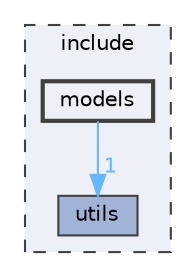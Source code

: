 digraph "include/models"
{
 // INTERACTIVE_SVG=YES
 // LATEX_PDF_SIZE
  bgcolor="transparent";
  edge [fontname=Helvetica,fontsize=10,labelfontname=Helvetica,labelfontsize=10];
  node [fontname=Helvetica,fontsize=10,shape=box,height=0.2,width=0.4];
  compound=true
  subgraph clusterdir_d44c64559bbebec7f509842c48db8b23 {
    graph [ bgcolor="#edf0f7", pencolor="grey25", label="include", fontname=Helvetica,fontsize=10 style="filled,dashed", URL="dir_d44c64559bbebec7f509842c48db8b23.html",tooltip=""]
  dir_821002d4f10779a80d4fb17bc32f21f1 [label="utils", fillcolor="#a2b4d6", color="grey25", style="filled", URL="dir_821002d4f10779a80d4fb17bc32f21f1.html",tooltip=""];
  dir_828b612f8450ccb3091aade92090c8e3 [label="models", fillcolor="#edf0f7", color="grey25", style="filled,bold", URL="dir_828b612f8450ccb3091aade92090c8e3.html",tooltip=""];
  }
  dir_828b612f8450ccb3091aade92090c8e3->dir_821002d4f10779a80d4fb17bc32f21f1 [headlabel="1", labeldistance=1.5 headhref="dir_000001_000006.html" color="steelblue1" fontcolor="steelblue1"];
}
